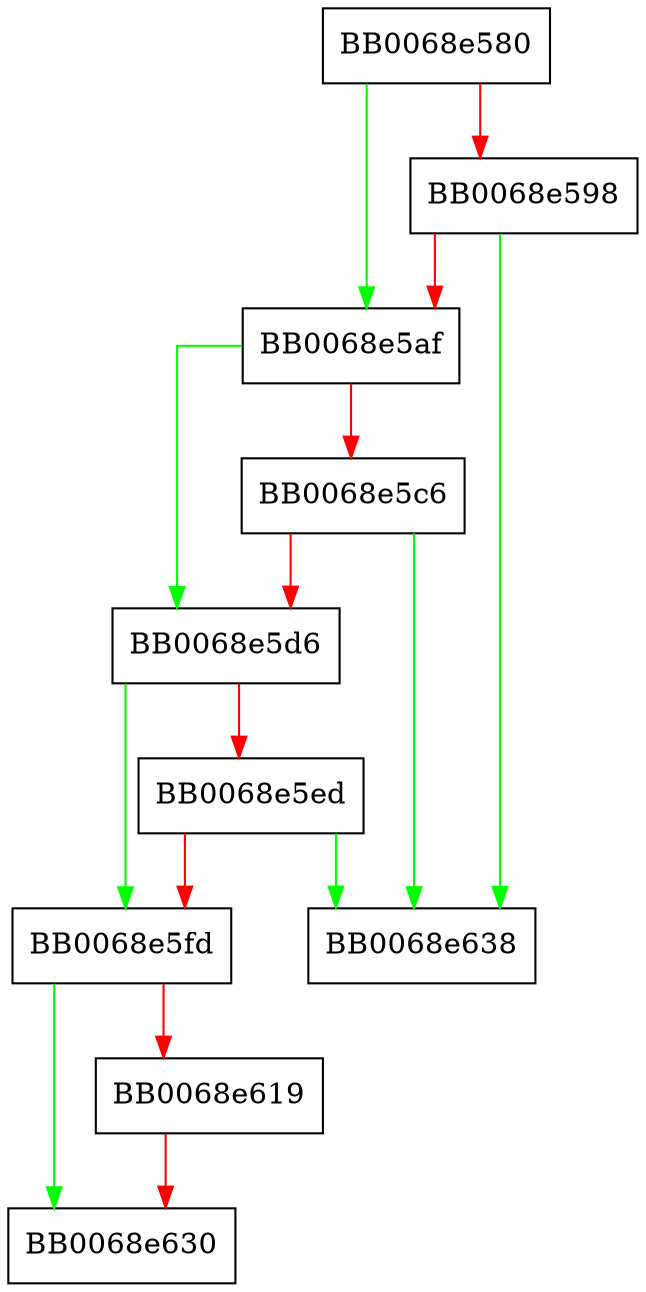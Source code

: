 digraph null_get_params {
  node [shape="box"];
  graph [splines=ortho];
  BB0068e580 -> BB0068e5af [color="green"];
  BB0068e580 -> BB0068e598 [color="red"];
  BB0068e598 -> BB0068e638 [color="green"];
  BB0068e598 -> BB0068e5af [color="red"];
  BB0068e5af -> BB0068e5d6 [color="green"];
  BB0068e5af -> BB0068e5c6 [color="red"];
  BB0068e5c6 -> BB0068e638 [color="green"];
  BB0068e5c6 -> BB0068e5d6 [color="red"];
  BB0068e5d6 -> BB0068e5fd [color="green"];
  BB0068e5d6 -> BB0068e5ed [color="red"];
  BB0068e5ed -> BB0068e638 [color="green"];
  BB0068e5ed -> BB0068e5fd [color="red"];
  BB0068e5fd -> BB0068e630 [color="green"];
  BB0068e5fd -> BB0068e619 [color="red"];
  BB0068e619 -> BB0068e630 [color="red"];
}